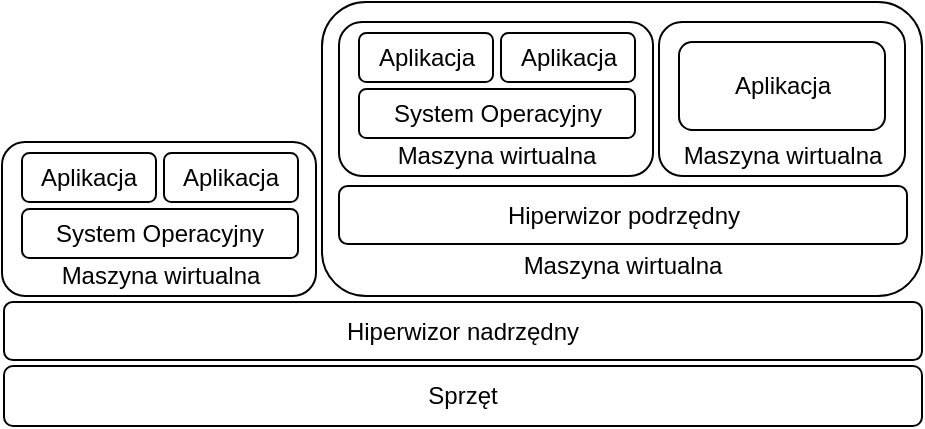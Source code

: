<mxfile version="24.7.17">
  <diagram name="Page-1" id="Tr-I-GVapoS6bloY794x">
    <mxGraphModel dx="652" dy="338" grid="1" gridSize="10" guides="1" tooltips="1" connect="1" arrows="1" fold="1" page="1" pageScale="1" pageWidth="850" pageHeight="1100" math="0" shadow="0">
      <root>
        <mxCell id="0" />
        <mxCell id="1" parent="0" />
        <mxCell id="XRpB_4KlpS3l9nGKVizs-4" value="" style="rounded=1;whiteSpace=wrap;html=1;fillColor=none;" vertex="1" parent="1">
          <mxGeometry x="220" y="280" width="157" height="77" as="geometry" />
        </mxCell>
        <mxCell id="XRpB_4KlpS3l9nGKVizs-1" value="Sprzęt" style="rounded=1;whiteSpace=wrap;html=1;fillColor=none;" vertex="1" parent="1">
          <mxGeometry x="221" y="392" width="459" height="30" as="geometry" />
        </mxCell>
        <mxCell id="XRpB_4KlpS3l9nGKVizs-3" value="System Operacyjny" style="rounded=1;whiteSpace=wrap;html=1;fillColor=none;" vertex="1" parent="1">
          <mxGeometry x="230" y="313.5" width="138" height="24.5" as="geometry" />
        </mxCell>
        <mxCell id="XRpB_4KlpS3l9nGKVizs-10" value="" style="rounded=1;whiteSpace=wrap;html=1;fillColor=none;" vertex="1" parent="1">
          <mxGeometry x="380" y="210" width="300" height="147" as="geometry" />
        </mxCell>
        <mxCell id="XRpB_4KlpS3l9nGKVizs-13" value="Hiperwizor nadrzędny" style="rounded=1;whiteSpace=wrap;html=1;fillColor=none;" vertex="1" parent="1">
          <mxGeometry x="221" y="360" width="459" height="29" as="geometry" />
        </mxCell>
        <mxCell id="XRpB_4KlpS3l9nGKVizs-14" value="Maszyna wirtualna" style="text;html=1;align=center;verticalAlign=middle;resizable=0;points=[];autosize=1;strokeColor=none;fillColor=none;" vertex="1" parent="1">
          <mxGeometry x="550" y="272" width="120" height="30" as="geometry" />
        </mxCell>
        <mxCell id="XRpB_4KlpS3l9nGKVizs-16" value="Maszyna wirtualna" style="text;html=1;align=center;verticalAlign=middle;resizable=0;points=[];autosize=1;strokeColor=none;fillColor=none;" vertex="1" parent="1">
          <mxGeometry x="238.5" y="332" width="120" height="30" as="geometry" />
        </mxCell>
        <mxCell id="XRpB_4KlpS3l9nGKVizs-17" value="Aplikacja" style="rounded=1;whiteSpace=wrap;html=1;fillColor=none;" vertex="1" parent="1">
          <mxGeometry x="230" y="285.5" width="67" height="24.5" as="geometry" />
        </mxCell>
        <mxCell id="XRpB_4KlpS3l9nGKVizs-18" value="Aplikacja" style="rounded=1;whiteSpace=wrap;html=1;fillColor=none;" vertex="1" parent="1">
          <mxGeometry x="301" y="285.5" width="67" height="24.5" as="geometry" />
        </mxCell>
        <mxCell id="XRpB_4KlpS3l9nGKVizs-19" value="" style="rounded=1;whiteSpace=wrap;html=1;fillColor=none;" vertex="1" parent="1">
          <mxGeometry x="388.5" y="220" width="157" height="77" as="geometry" />
        </mxCell>
        <mxCell id="XRpB_4KlpS3l9nGKVizs-20" value="System Operacyjny" style="rounded=1;whiteSpace=wrap;html=1;fillColor=none;" vertex="1" parent="1">
          <mxGeometry x="398.5" y="253.5" width="138" height="24.5" as="geometry" />
        </mxCell>
        <mxCell id="XRpB_4KlpS3l9nGKVizs-21" value="" style="rounded=1;whiteSpace=wrap;html=1;fillColor=none;" vertex="1" parent="1">
          <mxGeometry x="548.5" y="220" width="123" height="77" as="geometry" />
        </mxCell>
        <mxCell id="XRpB_4KlpS3l9nGKVizs-22" value="Aplikacja" style="rounded=1;whiteSpace=wrap;html=1;fillColor=none;" vertex="1" parent="1">
          <mxGeometry x="558.5" y="230" width="103" height="44" as="geometry" />
        </mxCell>
        <mxCell id="XRpB_4KlpS3l9nGKVizs-23" value="Aplikacja" style="rounded=1;whiteSpace=wrap;html=1;fillColor=none;" vertex="1" parent="1">
          <mxGeometry x="398.5" y="225.5" width="67" height="24.5" as="geometry" />
        </mxCell>
        <mxCell id="XRpB_4KlpS3l9nGKVizs-24" value="Aplikacja" style="rounded=1;whiteSpace=wrap;html=1;fillColor=none;" vertex="1" parent="1">
          <mxGeometry x="469.5" y="225.5" width="67" height="24.5" as="geometry" />
        </mxCell>
        <mxCell id="XRpB_4KlpS3l9nGKVizs-25" value="Maszyna wirtualna" style="text;html=1;align=center;verticalAlign=middle;resizable=0;points=[];autosize=1;strokeColor=none;fillColor=none;" vertex="1" parent="1">
          <mxGeometry x="407" y="272" width="120" height="30" as="geometry" />
        </mxCell>
        <mxCell id="XRpB_4KlpS3l9nGKVizs-26" value="Maszyna wirtualna" style="text;html=1;align=center;verticalAlign=middle;resizable=0;points=[];autosize=1;strokeColor=none;fillColor=none;" vertex="1" parent="1">
          <mxGeometry x="470" y="327" width="120" height="30" as="geometry" />
        </mxCell>
        <mxCell id="XRpB_4KlpS3l9nGKVizs-27" value="Hiperwizor podrzędny" style="rounded=1;whiteSpace=wrap;html=1;fillColor=none;" vertex="1" parent="1">
          <mxGeometry x="388.5" y="302" width="284" height="29" as="geometry" />
        </mxCell>
      </root>
    </mxGraphModel>
  </diagram>
</mxfile>
